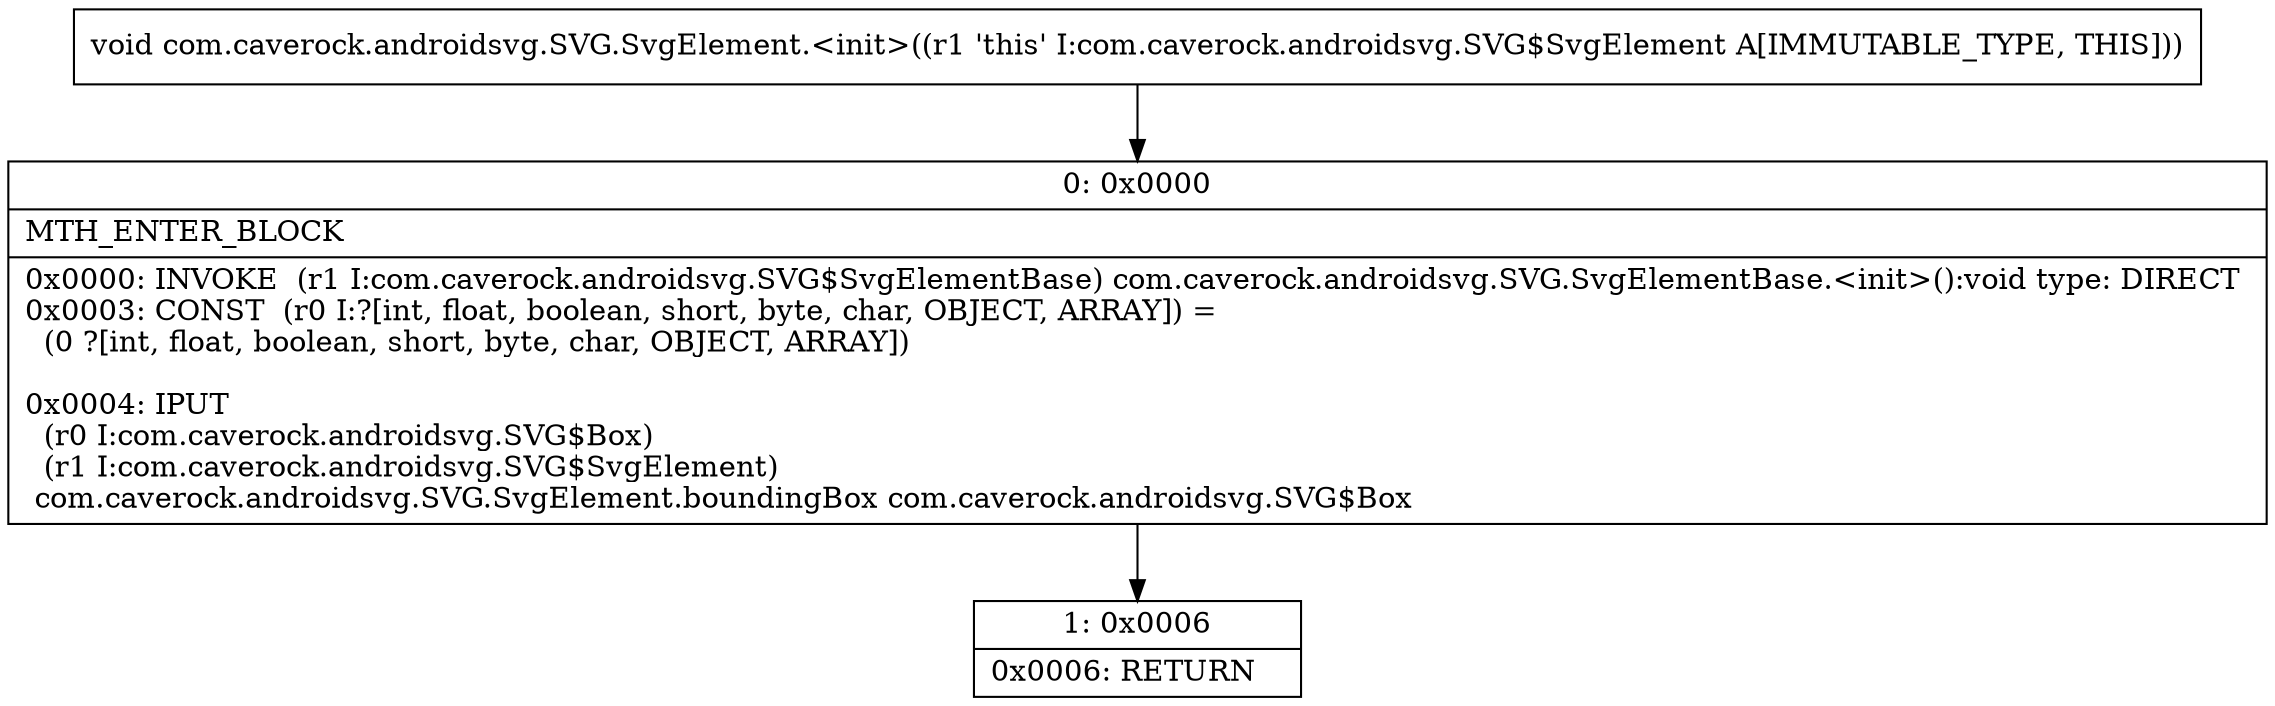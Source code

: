 digraph "CFG forcom.caverock.androidsvg.SVG.SvgElement.\<init\>()V" {
Node_0 [shape=record,label="{0\:\ 0x0000|MTH_ENTER_BLOCK\l|0x0000: INVOKE  (r1 I:com.caverock.androidsvg.SVG$SvgElementBase) com.caverock.androidsvg.SVG.SvgElementBase.\<init\>():void type: DIRECT \l0x0003: CONST  (r0 I:?[int, float, boolean, short, byte, char, OBJECT, ARRAY]) = \l  (0 ?[int, float, boolean, short, byte, char, OBJECT, ARRAY])\l \l0x0004: IPUT  \l  (r0 I:com.caverock.androidsvg.SVG$Box)\l  (r1 I:com.caverock.androidsvg.SVG$SvgElement)\l com.caverock.androidsvg.SVG.SvgElement.boundingBox com.caverock.androidsvg.SVG$Box \l}"];
Node_1 [shape=record,label="{1\:\ 0x0006|0x0006: RETURN   \l}"];
MethodNode[shape=record,label="{void com.caverock.androidsvg.SVG.SvgElement.\<init\>((r1 'this' I:com.caverock.androidsvg.SVG$SvgElement A[IMMUTABLE_TYPE, THIS])) }"];
MethodNode -> Node_0;
Node_0 -> Node_1;
}

